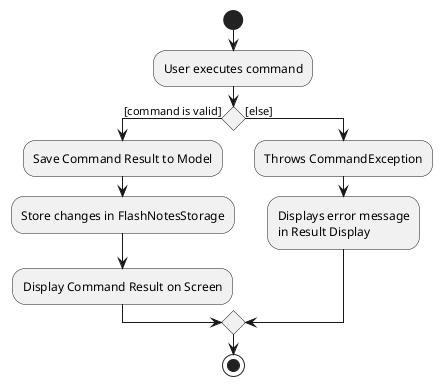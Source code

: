 @startuml
start
:User executes command;

'Since the beta syntax does not support placing the condition outside the
'diamond we place it as the true branch instead.

if () then ([command is valid])
    :Save Command Result to Model;
    :Store changes in FlashNotesStorage;
    :Display Command Result on Screen;
else ([else])
    :Throws CommandException;
    :Displays error message
    in Result Display;

endif

stop
@enduml
